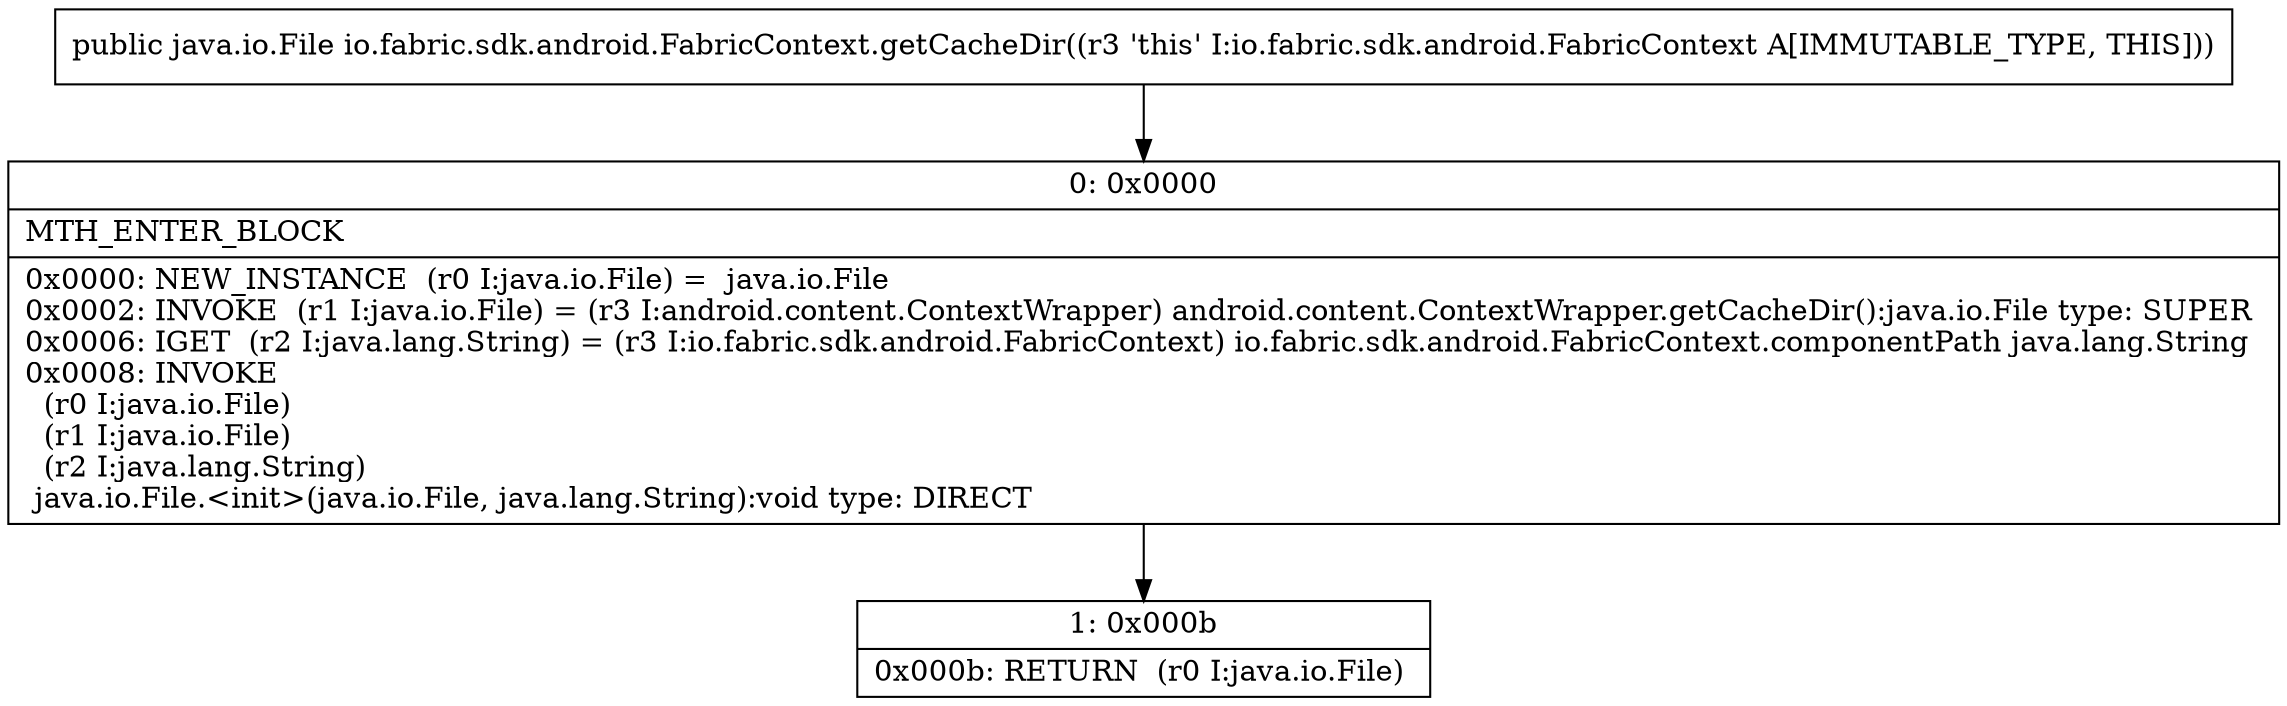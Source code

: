 digraph "CFG forio.fabric.sdk.android.FabricContext.getCacheDir()Ljava\/io\/File;" {
Node_0 [shape=record,label="{0\:\ 0x0000|MTH_ENTER_BLOCK\l|0x0000: NEW_INSTANCE  (r0 I:java.io.File) =  java.io.File \l0x0002: INVOKE  (r1 I:java.io.File) = (r3 I:android.content.ContextWrapper) android.content.ContextWrapper.getCacheDir():java.io.File type: SUPER \l0x0006: IGET  (r2 I:java.lang.String) = (r3 I:io.fabric.sdk.android.FabricContext) io.fabric.sdk.android.FabricContext.componentPath java.lang.String \l0x0008: INVOKE  \l  (r0 I:java.io.File)\l  (r1 I:java.io.File)\l  (r2 I:java.lang.String)\l java.io.File.\<init\>(java.io.File, java.lang.String):void type: DIRECT \l}"];
Node_1 [shape=record,label="{1\:\ 0x000b|0x000b: RETURN  (r0 I:java.io.File) \l}"];
MethodNode[shape=record,label="{public java.io.File io.fabric.sdk.android.FabricContext.getCacheDir((r3 'this' I:io.fabric.sdk.android.FabricContext A[IMMUTABLE_TYPE, THIS])) }"];
MethodNode -> Node_0;
Node_0 -> Node_1;
}

